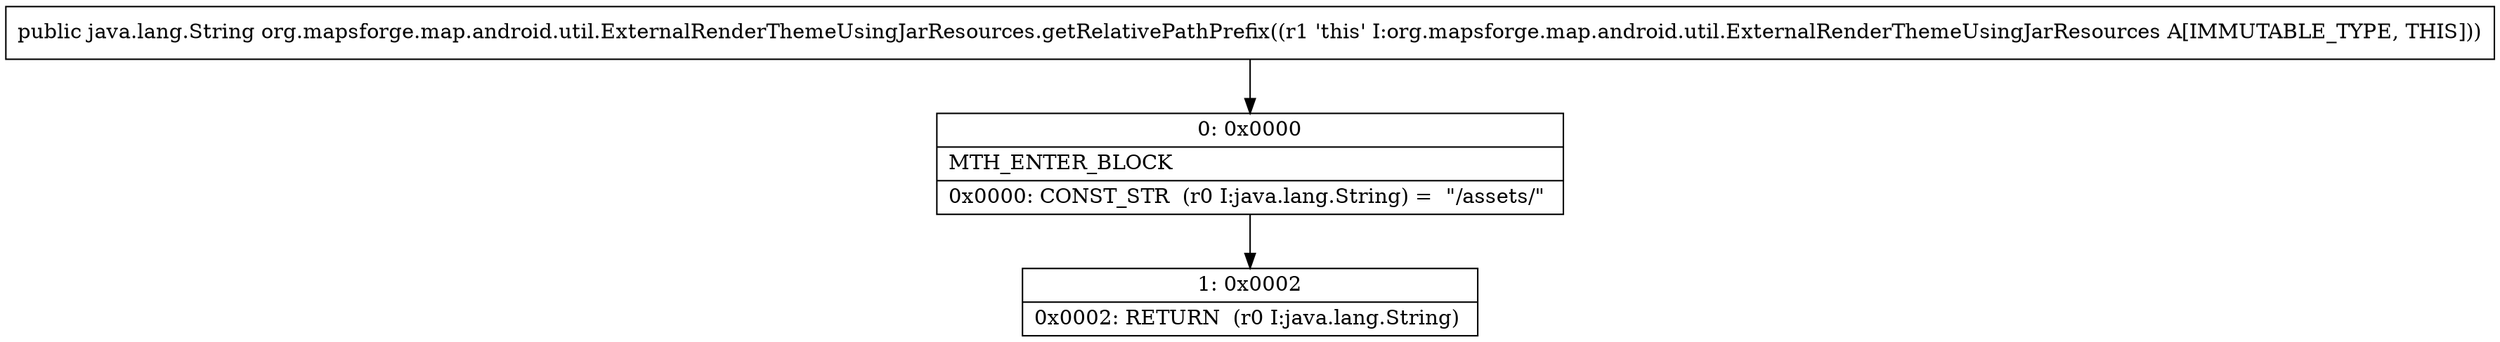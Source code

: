 digraph "CFG fororg.mapsforge.map.android.util.ExternalRenderThemeUsingJarResources.getRelativePathPrefix()Ljava\/lang\/String;" {
Node_0 [shape=record,label="{0\:\ 0x0000|MTH_ENTER_BLOCK\l|0x0000: CONST_STR  (r0 I:java.lang.String) =  \"\/assets\/\" \l}"];
Node_1 [shape=record,label="{1\:\ 0x0002|0x0002: RETURN  (r0 I:java.lang.String) \l}"];
MethodNode[shape=record,label="{public java.lang.String org.mapsforge.map.android.util.ExternalRenderThemeUsingJarResources.getRelativePathPrefix((r1 'this' I:org.mapsforge.map.android.util.ExternalRenderThemeUsingJarResources A[IMMUTABLE_TYPE, THIS])) }"];
MethodNode -> Node_0;
Node_0 -> Node_1;
}

